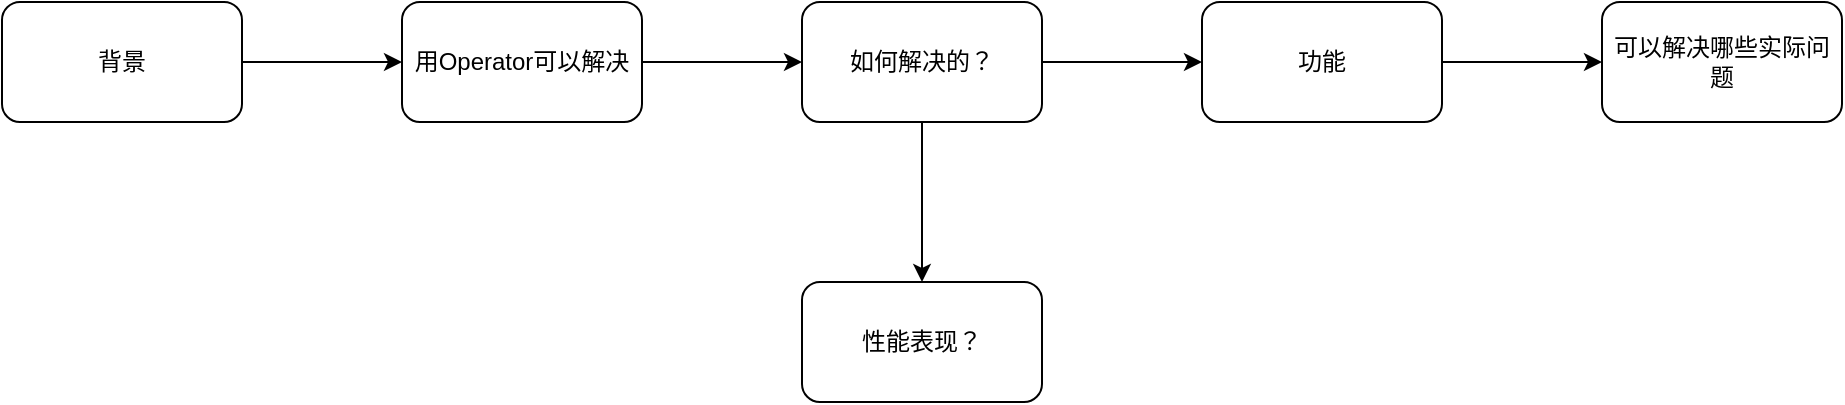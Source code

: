 <mxfile version="16.0.3" type="github">
  <diagram id="GK_izQltrLU4BWcHPkbq" name="第 1 页">
    <mxGraphModel dx="1422" dy="794" grid="1" gridSize="10" guides="1" tooltips="1" connect="1" arrows="1" fold="1" page="1" pageScale="1" pageWidth="2336" pageHeight="1654" math="0" shadow="0">
      <root>
        <mxCell id="0" />
        <mxCell id="1" parent="0" />
        <mxCell id="lcjpYeThHuNV42blzGVQ-3" value="" style="edgeStyle=orthogonalEdgeStyle;rounded=0;orthogonalLoop=1;jettySize=auto;html=1;" edge="1" parent="1" source="lcjpYeThHuNV42blzGVQ-1" target="lcjpYeThHuNV42blzGVQ-2">
          <mxGeometry relative="1" as="geometry" />
        </mxCell>
        <mxCell id="lcjpYeThHuNV42blzGVQ-1" value="背景" style="rounded=1;whiteSpace=wrap;html=1;" vertex="1" parent="1">
          <mxGeometry x="180" y="210" width="120" height="60" as="geometry" />
        </mxCell>
        <mxCell id="lcjpYeThHuNV42blzGVQ-5" value="" style="edgeStyle=orthogonalEdgeStyle;rounded=0;orthogonalLoop=1;jettySize=auto;html=1;" edge="1" parent="1" source="lcjpYeThHuNV42blzGVQ-2" target="lcjpYeThHuNV42blzGVQ-4">
          <mxGeometry relative="1" as="geometry" />
        </mxCell>
        <mxCell id="lcjpYeThHuNV42blzGVQ-2" value="用Operator可以解决" style="rounded=1;whiteSpace=wrap;html=1;" vertex="1" parent="1">
          <mxGeometry x="380" y="210" width="120" height="60" as="geometry" />
        </mxCell>
        <mxCell id="lcjpYeThHuNV42blzGVQ-7" value="" style="edgeStyle=orthogonalEdgeStyle;rounded=0;orthogonalLoop=1;jettySize=auto;html=1;" edge="1" parent="1" source="lcjpYeThHuNV42blzGVQ-4" target="lcjpYeThHuNV42blzGVQ-6">
          <mxGeometry relative="1" as="geometry" />
        </mxCell>
        <mxCell id="lcjpYeThHuNV42blzGVQ-9" value="" style="edgeStyle=orthogonalEdgeStyle;rounded=0;orthogonalLoop=1;jettySize=auto;html=1;" edge="1" parent="1" source="lcjpYeThHuNV42blzGVQ-4" target="lcjpYeThHuNV42blzGVQ-8">
          <mxGeometry relative="1" as="geometry" />
        </mxCell>
        <mxCell id="lcjpYeThHuNV42blzGVQ-4" value="如何解决的？" style="rounded=1;whiteSpace=wrap;html=1;" vertex="1" parent="1">
          <mxGeometry x="580" y="210" width="120" height="60" as="geometry" />
        </mxCell>
        <mxCell id="lcjpYeThHuNV42blzGVQ-11" value="" style="edgeStyle=orthogonalEdgeStyle;rounded=0;orthogonalLoop=1;jettySize=auto;html=1;" edge="1" parent="1" source="lcjpYeThHuNV42blzGVQ-6" target="lcjpYeThHuNV42blzGVQ-10">
          <mxGeometry relative="1" as="geometry" />
        </mxCell>
        <mxCell id="lcjpYeThHuNV42blzGVQ-6" value="功能" style="whiteSpace=wrap;html=1;rounded=1;" vertex="1" parent="1">
          <mxGeometry x="780" y="210" width="120" height="60" as="geometry" />
        </mxCell>
        <mxCell id="lcjpYeThHuNV42blzGVQ-8" value="性能表现？" style="whiteSpace=wrap;html=1;rounded=1;" vertex="1" parent="1">
          <mxGeometry x="580" y="350" width="120" height="60" as="geometry" />
        </mxCell>
        <mxCell id="lcjpYeThHuNV42blzGVQ-10" value="可以解决哪些实际问题" style="whiteSpace=wrap;html=1;rounded=1;" vertex="1" parent="1">
          <mxGeometry x="980" y="210" width="120" height="60" as="geometry" />
        </mxCell>
      </root>
    </mxGraphModel>
  </diagram>
</mxfile>
